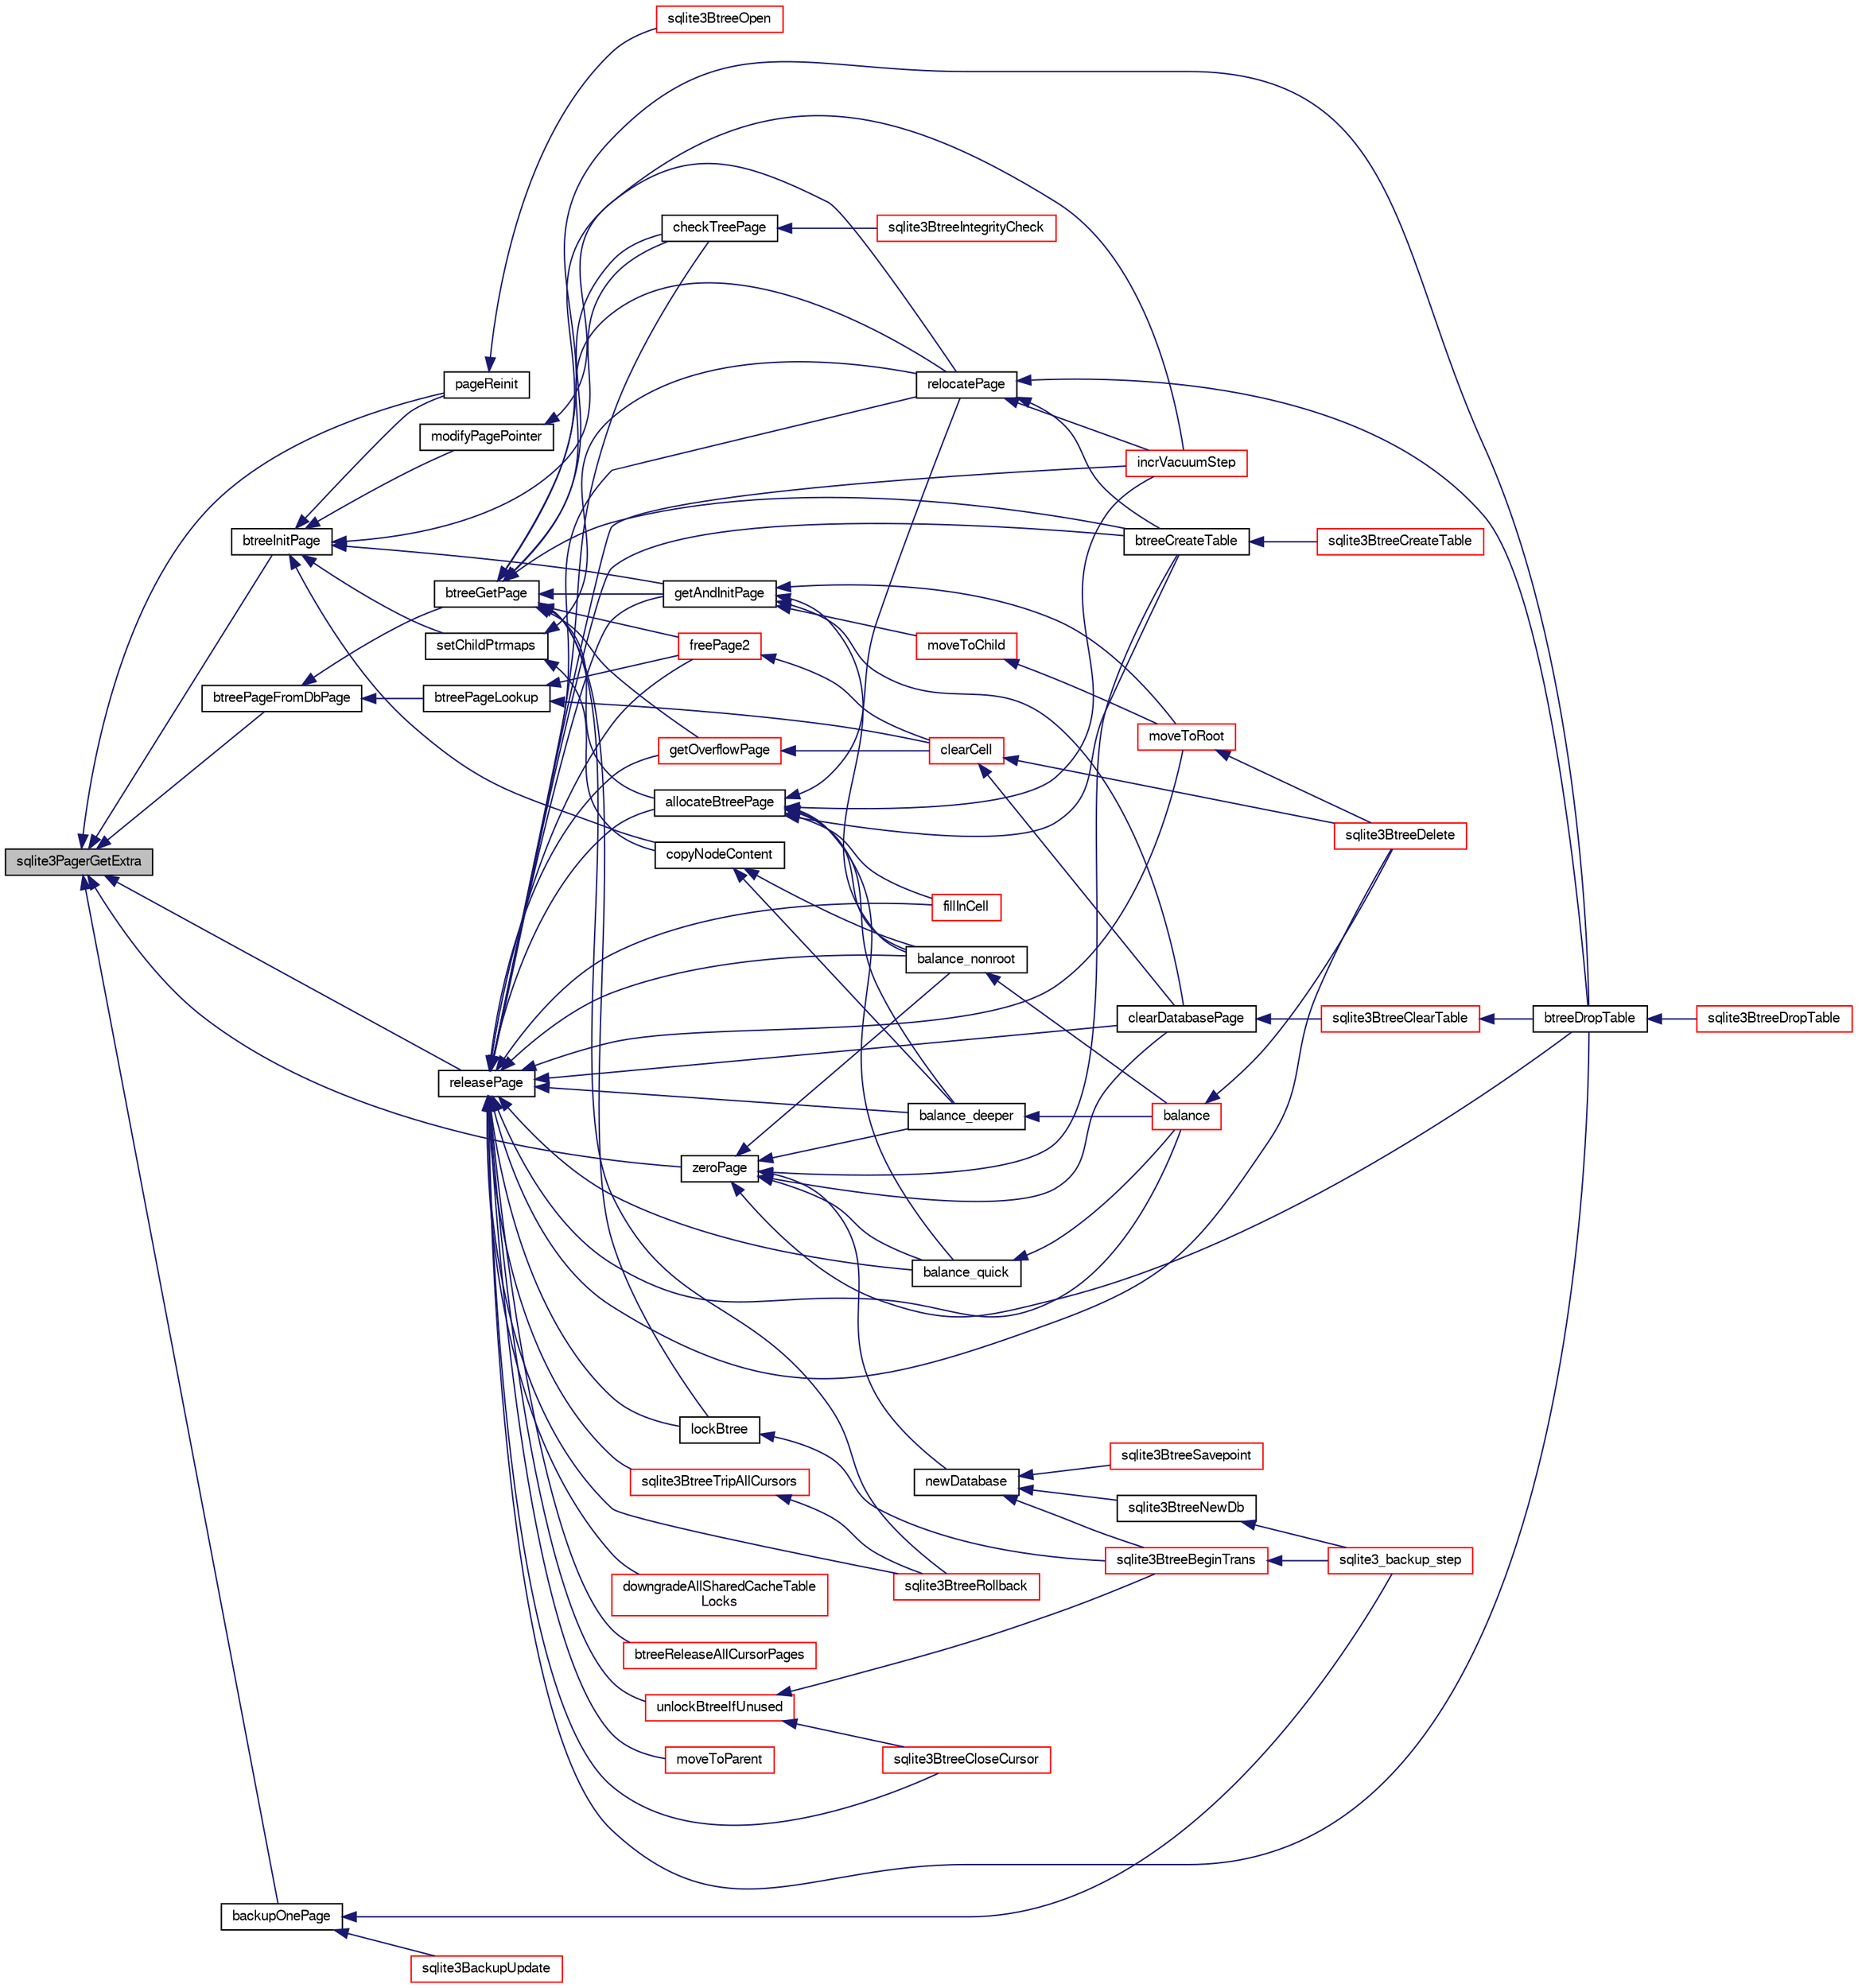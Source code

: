 digraph "sqlite3PagerGetExtra"
{
  edge [fontname="FreeSans",fontsize="10",labelfontname="FreeSans",labelfontsize="10"];
  node [fontname="FreeSans",fontsize="10",shape=record];
  rankdir="LR";
  Node629097 [label="sqlite3PagerGetExtra",height=0.2,width=0.4,color="black", fillcolor="grey75", style="filled", fontcolor="black"];
  Node629097 -> Node629098 [dir="back",color="midnightblue",fontsize="10",style="solid",fontname="FreeSans"];
  Node629098 [label="btreeInitPage",height=0.2,width=0.4,color="black", fillcolor="white", style="filled",URL="$sqlite3_8c.html#a3fbef3abda22e9a3f72c2873ec0b26a3"];
  Node629098 -> Node629099 [dir="back",color="midnightblue",fontsize="10",style="solid",fontname="FreeSans"];
  Node629099 [label="getAndInitPage",height=0.2,width=0.4,color="black", fillcolor="white", style="filled",URL="$sqlite3_8c.html#ae85122d12808231a8d58459440a405ab"];
  Node629099 -> Node629100 [dir="back",color="midnightblue",fontsize="10",style="solid",fontname="FreeSans"];
  Node629100 [label="moveToChild",height=0.2,width=0.4,color="red", fillcolor="white", style="filled",URL="$sqlite3_8c.html#a1dbea539dd841af085ba1e1390922237"];
  Node629100 -> Node629101 [dir="back",color="midnightblue",fontsize="10",style="solid",fontname="FreeSans"];
  Node629101 [label="moveToRoot",height=0.2,width=0.4,color="red", fillcolor="white", style="filled",URL="$sqlite3_8c.html#a2b8fb9bf88e10e7e4dedc8da64e7e956"];
  Node629101 -> Node629371 [dir="back",color="midnightblue",fontsize="10",style="solid",fontname="FreeSans"];
  Node629371 [label="sqlite3BtreeDelete",height=0.2,width=0.4,color="red", fillcolor="white", style="filled",URL="$sqlite3_8c.html#a65c40cd7ec987dbd25392a180f388fe7"];
  Node629099 -> Node629101 [dir="back",color="midnightblue",fontsize="10",style="solid",fontname="FreeSans"];
  Node629099 -> Node629382 [dir="back",color="midnightblue",fontsize="10",style="solid",fontname="FreeSans"];
  Node629382 [label="balance_nonroot",height=0.2,width=0.4,color="black", fillcolor="white", style="filled",URL="$sqlite3_8c.html#a513ba5c0beb3462a4b60064469f1539d"];
  Node629382 -> Node629383 [dir="back",color="midnightblue",fontsize="10",style="solid",fontname="FreeSans"];
  Node629383 [label="balance",height=0.2,width=0.4,color="red", fillcolor="white", style="filled",URL="$sqlite3_8c.html#a173f7c872fb68ccd3a20440d640b66c7"];
  Node629383 -> Node629371 [dir="back",color="midnightblue",fontsize="10",style="solid",fontname="FreeSans"];
  Node629099 -> Node629384 [dir="back",color="midnightblue",fontsize="10",style="solid",fontname="FreeSans"];
  Node629384 [label="clearDatabasePage",height=0.2,width=0.4,color="black", fillcolor="white", style="filled",URL="$sqlite3_8c.html#aecc3046a56feeeabd3ca93c0685e35d5"];
  Node629384 -> Node629385 [dir="back",color="midnightblue",fontsize="10",style="solid",fontname="FreeSans"];
  Node629385 [label="sqlite3BtreeClearTable",height=0.2,width=0.4,color="red", fillcolor="white", style="filled",URL="$sqlite3_8c.html#ac2fcbee7dcc155d776ecf9d5151f3872"];
  Node629385 -> Node629387 [dir="back",color="midnightblue",fontsize="10",style="solid",fontname="FreeSans"];
  Node629387 [label="btreeDropTable",height=0.2,width=0.4,color="black", fillcolor="white", style="filled",URL="$sqlite3_8c.html#abba4061ea34842db278e91f537d2c2ff"];
  Node629387 -> Node629388 [dir="back",color="midnightblue",fontsize="10",style="solid",fontname="FreeSans"];
  Node629388 [label="sqlite3BtreeDropTable",height=0.2,width=0.4,color="red", fillcolor="white", style="filled",URL="$sqlite3_8c.html#a7b9a218bc08d8acfc94b74ea5c47eaa8"];
  Node629098 -> Node629389 [dir="back",color="midnightblue",fontsize="10",style="solid",fontname="FreeSans"];
  Node629389 [label="pageReinit",height=0.2,width=0.4,color="black", fillcolor="white", style="filled",URL="$sqlite3_8c.html#aa27cac56390e92c5ef6d566ee7defb59"];
  Node629389 -> Node629390 [dir="back",color="midnightblue",fontsize="10",style="solid",fontname="FreeSans"];
  Node629390 [label="sqlite3BtreeOpen",height=0.2,width=0.4,color="red", fillcolor="white", style="filled",URL="$sqlite3_8c.html#a13dcb44dc34af6ce9d38de9c5aa975f9"];
  Node629098 -> Node629396 [dir="back",color="midnightblue",fontsize="10",style="solid",fontname="FreeSans"];
  Node629396 [label="setChildPtrmaps",height=0.2,width=0.4,color="black", fillcolor="white", style="filled",URL="$sqlite3_8c.html#adf2ff6d11495ca47f88ace93f5be9d91"];
  Node629396 -> Node629397 [dir="back",color="midnightblue",fontsize="10",style="solid",fontname="FreeSans"];
  Node629397 [label="relocatePage",height=0.2,width=0.4,color="black", fillcolor="white", style="filled",URL="$sqlite3_8c.html#af8fb5934ff87b02845c89350c57fd2bc"];
  Node629397 -> Node629398 [dir="back",color="midnightblue",fontsize="10",style="solid",fontname="FreeSans"];
  Node629398 [label="incrVacuumStep",height=0.2,width=0.4,color="red", fillcolor="white", style="filled",URL="$sqlite3_8c.html#a68a85130a567f1700dc0907ec9227892"];
  Node629397 -> Node629404 [dir="back",color="midnightblue",fontsize="10",style="solid",fontname="FreeSans"];
  Node629404 [label="btreeCreateTable",height=0.2,width=0.4,color="black", fillcolor="white", style="filled",URL="$sqlite3_8c.html#a48e09eaac366a6b585edd02553872954"];
  Node629404 -> Node629405 [dir="back",color="midnightblue",fontsize="10",style="solid",fontname="FreeSans"];
  Node629405 [label="sqlite3BtreeCreateTable",height=0.2,width=0.4,color="red", fillcolor="white", style="filled",URL="$sqlite3_8c.html#a1a9ef91a0faff12254ec3f58cade3291"];
  Node629397 -> Node629387 [dir="back",color="midnightblue",fontsize="10",style="solid",fontname="FreeSans"];
  Node629396 -> Node629406 [dir="back",color="midnightblue",fontsize="10",style="solid",fontname="FreeSans"];
  Node629406 [label="copyNodeContent",height=0.2,width=0.4,color="black", fillcolor="white", style="filled",URL="$sqlite3_8c.html#ad73085375c8b00ebc87bc75dba37ca7b"];
  Node629406 -> Node629382 [dir="back",color="midnightblue",fontsize="10",style="solid",fontname="FreeSans"];
  Node629406 -> Node629407 [dir="back",color="midnightblue",fontsize="10",style="solid",fontname="FreeSans"];
  Node629407 [label="balance_deeper",height=0.2,width=0.4,color="black", fillcolor="white", style="filled",URL="$sqlite3_8c.html#af8eafba12a6ebc987cf6ae89f4cce1a8"];
  Node629407 -> Node629383 [dir="back",color="midnightblue",fontsize="10",style="solid",fontname="FreeSans"];
  Node629098 -> Node629408 [dir="back",color="midnightblue",fontsize="10",style="solid",fontname="FreeSans"];
  Node629408 [label="modifyPagePointer",height=0.2,width=0.4,color="black", fillcolor="white", style="filled",URL="$sqlite3_8c.html#acc82754cf975b3a8033b396d86f1045a"];
  Node629408 -> Node629397 [dir="back",color="midnightblue",fontsize="10",style="solid",fontname="FreeSans"];
  Node629098 -> Node629406 [dir="back",color="midnightblue",fontsize="10",style="solid",fontname="FreeSans"];
  Node629098 -> Node629409 [dir="back",color="midnightblue",fontsize="10",style="solid",fontname="FreeSans"];
  Node629409 [label="checkTreePage",height=0.2,width=0.4,color="black", fillcolor="white", style="filled",URL="$sqlite3_8c.html#a0bdac89d12e5ac328d260ae8259777b2"];
  Node629409 -> Node629410 [dir="back",color="midnightblue",fontsize="10",style="solid",fontname="FreeSans"];
  Node629410 [label="sqlite3BtreeIntegrityCheck",height=0.2,width=0.4,color="red", fillcolor="white", style="filled",URL="$sqlite3_8c.html#aa00011902d9e5ba26452d147c43fa1d8"];
  Node629097 -> Node629411 [dir="back",color="midnightblue",fontsize="10",style="solid",fontname="FreeSans"];
  Node629411 [label="zeroPage",height=0.2,width=0.4,color="black", fillcolor="white", style="filled",URL="$sqlite3_8c.html#a1c974ee71f86cb74370ca21e5e6cdb14"];
  Node629411 -> Node629412 [dir="back",color="midnightblue",fontsize="10",style="solid",fontname="FreeSans"];
  Node629412 [label="newDatabase",height=0.2,width=0.4,color="black", fillcolor="white", style="filled",URL="$sqlite3_8c.html#a974c792d17dab330807b588197cae229"];
  Node629412 -> Node629413 [dir="back",color="midnightblue",fontsize="10",style="solid",fontname="FreeSans"];
  Node629413 [label="sqlite3BtreeNewDb",height=0.2,width=0.4,color="black", fillcolor="white", style="filled",URL="$sqlite3_8c.html#a08d2026f82b067753a698376c12c0324"];
  Node629413 -> Node629316 [dir="back",color="midnightblue",fontsize="10",style="solid",fontname="FreeSans"];
  Node629316 [label="sqlite3_backup_step",height=0.2,width=0.4,color="red", fillcolor="white", style="filled",URL="$sqlite3_8h.html#a1699b75e98d082eebc465a9e64c35269"];
  Node629412 -> Node629414 [dir="back",color="midnightblue",fontsize="10",style="solid",fontname="FreeSans"];
  Node629414 [label="sqlite3BtreeBeginTrans",height=0.2,width=0.4,color="red", fillcolor="white", style="filled",URL="$sqlite3_8c.html#a52d6706df15c67c22aa7d0e290c16bf5"];
  Node629414 -> Node629316 [dir="back",color="midnightblue",fontsize="10",style="solid",fontname="FreeSans"];
  Node629412 -> Node629416 [dir="back",color="midnightblue",fontsize="10",style="solid",fontname="FreeSans"];
  Node629416 [label="sqlite3BtreeSavepoint",height=0.2,width=0.4,color="red", fillcolor="white", style="filled",URL="$sqlite3_8c.html#a4580edf7e5192abf64317a3931972115"];
  Node629411 -> Node629418 [dir="back",color="midnightblue",fontsize="10",style="solid",fontname="FreeSans"];
  Node629418 [label="balance_quick",height=0.2,width=0.4,color="black", fillcolor="white", style="filled",URL="$sqlite3_8c.html#a92f1869a02b8b9196e5ea7ed2e61c328"];
  Node629418 -> Node629383 [dir="back",color="midnightblue",fontsize="10",style="solid",fontname="FreeSans"];
  Node629411 -> Node629382 [dir="back",color="midnightblue",fontsize="10",style="solid",fontname="FreeSans"];
  Node629411 -> Node629407 [dir="back",color="midnightblue",fontsize="10",style="solid",fontname="FreeSans"];
  Node629411 -> Node629404 [dir="back",color="midnightblue",fontsize="10",style="solid",fontname="FreeSans"];
  Node629411 -> Node629384 [dir="back",color="midnightblue",fontsize="10",style="solid",fontname="FreeSans"];
  Node629411 -> Node629387 [dir="back",color="midnightblue",fontsize="10",style="solid",fontname="FreeSans"];
  Node629097 -> Node629419 [dir="back",color="midnightblue",fontsize="10",style="solid",fontname="FreeSans"];
  Node629419 [label="btreePageFromDbPage",height=0.2,width=0.4,color="black", fillcolor="white", style="filled",URL="$sqlite3_8c.html#a148c0bf09d4ef14a49e0e7a2c0506c80"];
  Node629419 -> Node629420 [dir="back",color="midnightblue",fontsize="10",style="solid",fontname="FreeSans"];
  Node629420 [label="btreeGetPage",height=0.2,width=0.4,color="black", fillcolor="white", style="filled",URL="$sqlite3_8c.html#ac59679e30ceb0190614fbd19a7feb6de"];
  Node629420 -> Node629099 [dir="back",color="midnightblue",fontsize="10",style="solid",fontname="FreeSans"];
  Node629420 -> Node629421 [dir="back",color="midnightblue",fontsize="10",style="solid",fontname="FreeSans"];
  Node629421 [label="lockBtree",height=0.2,width=0.4,color="black", fillcolor="white", style="filled",URL="$sqlite3_8c.html#a5b808194d3178be15705a420265cee9d"];
  Node629421 -> Node629414 [dir="back",color="midnightblue",fontsize="10",style="solid",fontname="FreeSans"];
  Node629420 -> Node629397 [dir="back",color="midnightblue",fontsize="10",style="solid",fontname="FreeSans"];
  Node629420 -> Node629398 [dir="back",color="midnightblue",fontsize="10",style="solid",fontname="FreeSans"];
  Node629420 -> Node629422 [dir="back",color="midnightblue",fontsize="10",style="solid",fontname="FreeSans"];
  Node629422 [label="sqlite3BtreeRollback",height=0.2,width=0.4,color="red", fillcolor="white", style="filled",URL="$sqlite3_8c.html#a317473acdafdd688385c8954f09de186"];
  Node629420 -> Node629428 [dir="back",color="midnightblue",fontsize="10",style="solid",fontname="FreeSans"];
  Node629428 [label="getOverflowPage",height=0.2,width=0.4,color="red", fillcolor="white", style="filled",URL="$sqlite3_8c.html#af907f898e049d621e2c9dc1ed1d63cf4"];
  Node629428 -> Node629439 [dir="back",color="midnightblue",fontsize="10",style="solid",fontname="FreeSans"];
  Node629439 [label="clearCell",height=0.2,width=0.4,color="red", fillcolor="white", style="filled",URL="$sqlite3_8c.html#acde9692b1b53b7e35fa3ee62c01a0341"];
  Node629439 -> Node629371 [dir="back",color="midnightblue",fontsize="10",style="solid",fontname="FreeSans"];
  Node629439 -> Node629384 [dir="back",color="midnightblue",fontsize="10",style="solid",fontname="FreeSans"];
  Node629420 -> Node629440 [dir="back",color="midnightblue",fontsize="10",style="solid",fontname="FreeSans"];
  Node629440 [label="allocateBtreePage",height=0.2,width=0.4,color="black", fillcolor="white", style="filled",URL="$sqlite3_8c.html#ae84ce1103eabfe9455a6a59e6cec4a33"];
  Node629440 -> Node629397 [dir="back",color="midnightblue",fontsize="10",style="solid",fontname="FreeSans"];
  Node629440 -> Node629398 [dir="back",color="midnightblue",fontsize="10",style="solid",fontname="FreeSans"];
  Node629440 -> Node629441 [dir="back",color="midnightblue",fontsize="10",style="solid",fontname="FreeSans"];
  Node629441 [label="fillInCell",height=0.2,width=0.4,color="red", fillcolor="white", style="filled",URL="$sqlite3_8c.html#ab66a77004cf93954f2aae7e52a4e51a7"];
  Node629440 -> Node629418 [dir="back",color="midnightblue",fontsize="10",style="solid",fontname="FreeSans"];
  Node629440 -> Node629382 [dir="back",color="midnightblue",fontsize="10",style="solid",fontname="FreeSans"];
  Node629440 -> Node629407 [dir="back",color="midnightblue",fontsize="10",style="solid",fontname="FreeSans"];
  Node629440 -> Node629404 [dir="back",color="midnightblue",fontsize="10",style="solid",fontname="FreeSans"];
  Node629420 -> Node629442 [dir="back",color="midnightblue",fontsize="10",style="solid",fontname="FreeSans"];
  Node629442 [label="freePage2",height=0.2,width=0.4,color="red", fillcolor="white", style="filled",URL="$sqlite3_8c.html#a625a2c2bdaf95cdb3a7cb945201f7efb"];
  Node629442 -> Node629439 [dir="back",color="midnightblue",fontsize="10",style="solid",fontname="FreeSans"];
  Node629420 -> Node629404 [dir="back",color="midnightblue",fontsize="10",style="solid",fontname="FreeSans"];
  Node629420 -> Node629387 [dir="back",color="midnightblue",fontsize="10",style="solid",fontname="FreeSans"];
  Node629420 -> Node629409 [dir="back",color="midnightblue",fontsize="10",style="solid",fontname="FreeSans"];
  Node629419 -> Node629444 [dir="back",color="midnightblue",fontsize="10",style="solid",fontname="FreeSans"];
  Node629444 [label="btreePageLookup",height=0.2,width=0.4,color="black", fillcolor="white", style="filled",URL="$sqlite3_8c.html#aae4e59cf09dae89f6e28511a5ac35527"];
  Node629444 -> Node629442 [dir="back",color="midnightblue",fontsize="10",style="solid",fontname="FreeSans"];
  Node629444 -> Node629439 [dir="back",color="midnightblue",fontsize="10",style="solid",fontname="FreeSans"];
  Node629097 -> Node629445 [dir="back",color="midnightblue",fontsize="10",style="solid",fontname="FreeSans"];
  Node629445 [label="releasePage",height=0.2,width=0.4,color="black", fillcolor="white", style="filled",URL="$sqlite3_8c.html#a92c6fb14f9bcf117440c35116c26d6c4"];
  Node629445 -> Node629446 [dir="back",color="midnightblue",fontsize="10",style="solid",fontname="FreeSans"];
  Node629446 [label="downgradeAllSharedCacheTable\lLocks",height=0.2,width=0.4,color="red", fillcolor="white", style="filled",URL="$sqlite3_8c.html#a190cd892d7b1636800149aa2fb20f4ef"];
  Node629445 -> Node629449 [dir="back",color="midnightblue",fontsize="10",style="solid",fontname="FreeSans"];
  Node629449 [label="btreeReleaseAllCursorPages",height=0.2,width=0.4,color="red", fillcolor="white", style="filled",URL="$sqlite3_8c.html#a8535e63c9127b9f6b5b136cab41cbdd7"];
  Node629445 -> Node629099 [dir="back",color="midnightblue",fontsize="10",style="solid",fontname="FreeSans"];
  Node629445 -> Node629421 [dir="back",color="midnightblue",fontsize="10",style="solid",fontname="FreeSans"];
  Node629445 -> Node629450 [dir="back",color="midnightblue",fontsize="10",style="solid",fontname="FreeSans"];
  Node629450 [label="unlockBtreeIfUnused",height=0.2,width=0.4,color="red", fillcolor="white", style="filled",URL="$sqlite3_8c.html#ada198bfad4d2c61e88bd9317e98cc96c"];
  Node629450 -> Node629414 [dir="back",color="midnightblue",fontsize="10",style="solid",fontname="FreeSans"];
  Node629450 -> Node629451 [dir="back",color="midnightblue",fontsize="10",style="solid",fontname="FreeSans"];
  Node629451 [label="sqlite3BtreeCloseCursor",height=0.2,width=0.4,color="red", fillcolor="white", style="filled",URL="$sqlite3_8c.html#a7f494da0a512d247d690d6bc19397791"];
  Node629445 -> Node629397 [dir="back",color="midnightblue",fontsize="10",style="solid",fontname="FreeSans"];
  Node629445 -> Node629398 [dir="back",color="midnightblue",fontsize="10",style="solid",fontname="FreeSans"];
  Node629445 -> Node629452 [dir="back",color="midnightblue",fontsize="10",style="solid",fontname="FreeSans"];
  Node629452 [label="sqlite3BtreeTripAllCursors",height=0.2,width=0.4,color="red", fillcolor="white", style="filled",URL="$sqlite3_8c.html#a7e94025b9bd56e9e9ccf148d1a0e1acf"];
  Node629452 -> Node629422 [dir="back",color="midnightblue",fontsize="10",style="solid",fontname="FreeSans"];
  Node629445 -> Node629422 [dir="back",color="midnightblue",fontsize="10",style="solid",fontname="FreeSans"];
  Node629445 -> Node629451 [dir="back",color="midnightblue",fontsize="10",style="solid",fontname="FreeSans"];
  Node629445 -> Node629428 [dir="back",color="midnightblue",fontsize="10",style="solid",fontname="FreeSans"];
  Node629445 -> Node629453 [dir="back",color="midnightblue",fontsize="10",style="solid",fontname="FreeSans"];
  Node629453 [label="moveToParent",height=0.2,width=0.4,color="red", fillcolor="white", style="filled",URL="$sqlite3_8c.html#a6d71d2659481a7b7866f9445a62ec248"];
  Node629445 -> Node629101 [dir="back",color="midnightblue",fontsize="10",style="solid",fontname="FreeSans"];
  Node629445 -> Node629440 [dir="back",color="midnightblue",fontsize="10",style="solid",fontname="FreeSans"];
  Node629445 -> Node629442 [dir="back",color="midnightblue",fontsize="10",style="solid",fontname="FreeSans"];
  Node629445 -> Node629441 [dir="back",color="midnightblue",fontsize="10",style="solid",fontname="FreeSans"];
  Node629445 -> Node629418 [dir="back",color="midnightblue",fontsize="10",style="solid",fontname="FreeSans"];
  Node629445 -> Node629382 [dir="back",color="midnightblue",fontsize="10",style="solid",fontname="FreeSans"];
  Node629445 -> Node629407 [dir="back",color="midnightblue",fontsize="10",style="solid",fontname="FreeSans"];
  Node629445 -> Node629383 [dir="back",color="midnightblue",fontsize="10",style="solid",fontname="FreeSans"];
  Node629445 -> Node629371 [dir="back",color="midnightblue",fontsize="10",style="solid",fontname="FreeSans"];
  Node629445 -> Node629404 [dir="back",color="midnightblue",fontsize="10",style="solid",fontname="FreeSans"];
  Node629445 -> Node629384 [dir="back",color="midnightblue",fontsize="10",style="solid",fontname="FreeSans"];
  Node629445 -> Node629387 [dir="back",color="midnightblue",fontsize="10",style="solid",fontname="FreeSans"];
  Node629445 -> Node629409 [dir="back",color="midnightblue",fontsize="10",style="solid",fontname="FreeSans"];
  Node629097 -> Node629389 [dir="back",color="midnightblue",fontsize="10",style="solid",fontname="FreeSans"];
  Node629097 -> Node629454 [dir="back",color="midnightblue",fontsize="10",style="solid",fontname="FreeSans"];
  Node629454 [label="backupOnePage",height=0.2,width=0.4,color="black", fillcolor="white", style="filled",URL="$sqlite3_8c.html#a7efb6a8380d746b14e73db99ad3428a2"];
  Node629454 -> Node629316 [dir="back",color="midnightblue",fontsize="10",style="solid",fontname="FreeSans"];
  Node629454 -> Node629455 [dir="back",color="midnightblue",fontsize="10",style="solid",fontname="FreeSans"];
  Node629455 [label="sqlite3BackupUpdate",height=0.2,width=0.4,color="red", fillcolor="white", style="filled",URL="$sqlite3_8c.html#a928fd0b03c8d689beb3b81d73e9c713c"];
}
